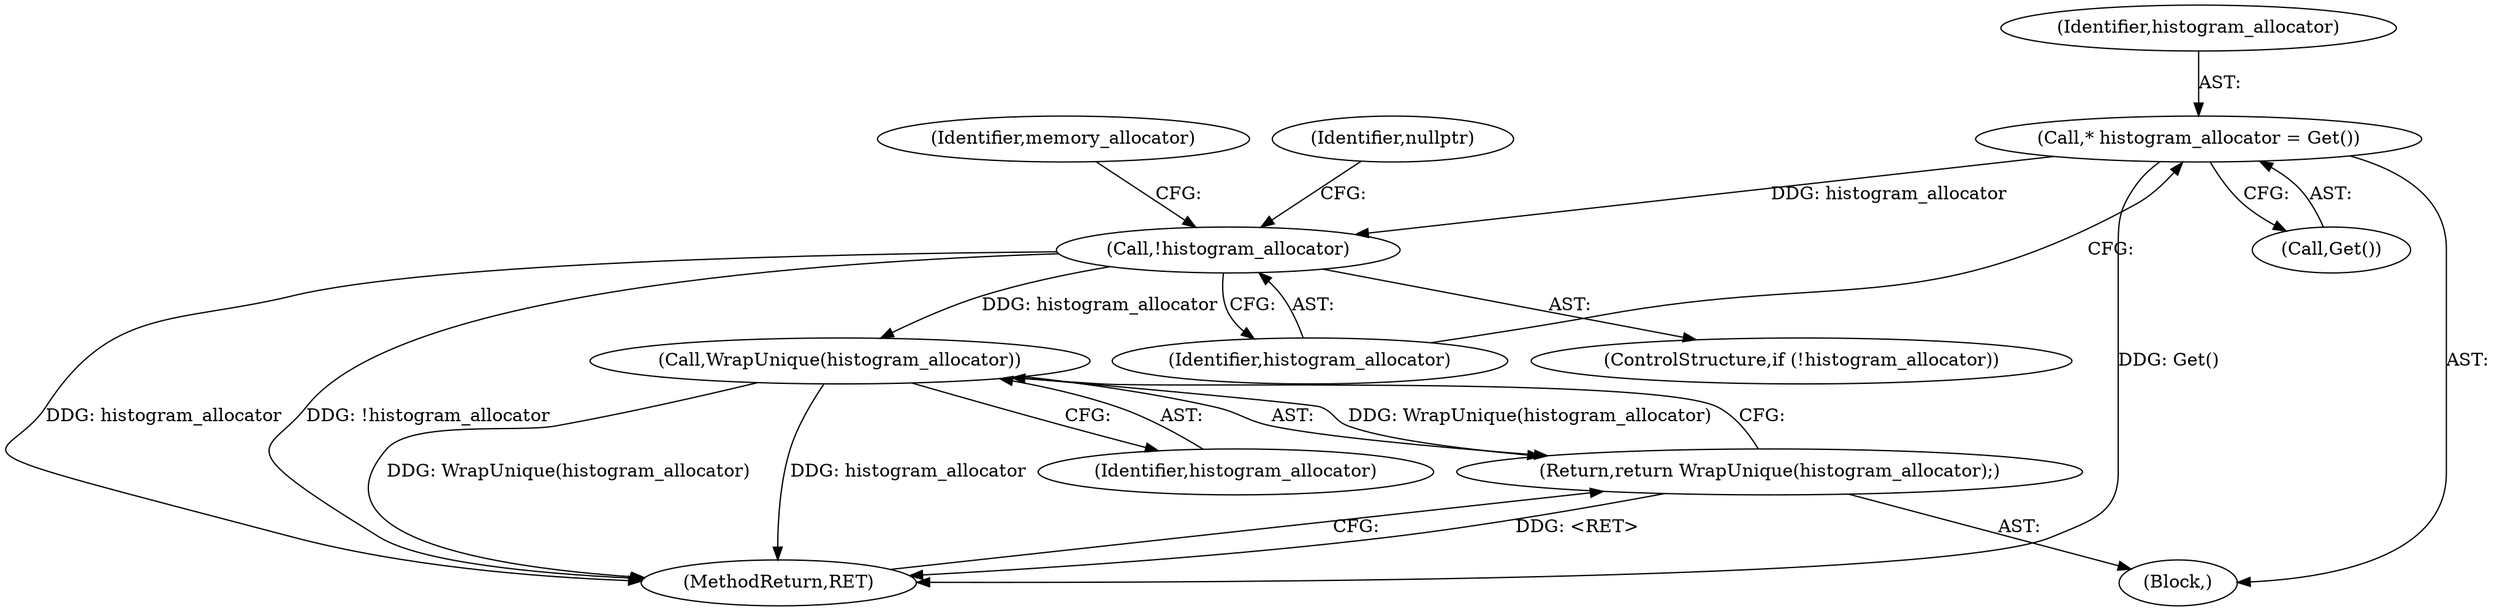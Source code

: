 digraph "0_Chrome_3f38b2253b19f9f9595f79fb92bfb5077e7b1959_5@pointer" {
"1000127" [label="(Call,WrapUnique(histogram_allocator))"];
"1000107" [label="(Call,!histogram_allocator)"];
"1000103" [label="(Call,* histogram_allocator = Get())"];
"1000126" [label="(Return,return WrapUnique(histogram_allocator);)"];
"1000113" [label="(Identifier,memory_allocator)"];
"1000107" [label="(Call,!histogram_allocator)"];
"1000103" [label="(Call,* histogram_allocator = Get())"];
"1000128" [label="(Identifier,histogram_allocator)"];
"1000106" [label="(ControlStructure,if (!histogram_allocator))"];
"1000110" [label="(Identifier,nullptr)"];
"1000101" [label="(Block,)"];
"1000105" [label="(Call,Get())"];
"1000104" [label="(Identifier,histogram_allocator)"];
"1000129" [label="(MethodReturn,RET)"];
"1000108" [label="(Identifier,histogram_allocator)"];
"1000127" [label="(Call,WrapUnique(histogram_allocator))"];
"1000126" [label="(Return,return WrapUnique(histogram_allocator);)"];
"1000127" -> "1000126"  [label="AST: "];
"1000127" -> "1000128"  [label="CFG: "];
"1000128" -> "1000127"  [label="AST: "];
"1000126" -> "1000127"  [label="CFG: "];
"1000127" -> "1000129"  [label="DDG: WrapUnique(histogram_allocator)"];
"1000127" -> "1000129"  [label="DDG: histogram_allocator"];
"1000127" -> "1000126"  [label="DDG: WrapUnique(histogram_allocator)"];
"1000107" -> "1000127"  [label="DDG: histogram_allocator"];
"1000107" -> "1000106"  [label="AST: "];
"1000107" -> "1000108"  [label="CFG: "];
"1000108" -> "1000107"  [label="AST: "];
"1000110" -> "1000107"  [label="CFG: "];
"1000113" -> "1000107"  [label="CFG: "];
"1000107" -> "1000129"  [label="DDG: histogram_allocator"];
"1000107" -> "1000129"  [label="DDG: !histogram_allocator"];
"1000103" -> "1000107"  [label="DDG: histogram_allocator"];
"1000103" -> "1000101"  [label="AST: "];
"1000103" -> "1000105"  [label="CFG: "];
"1000104" -> "1000103"  [label="AST: "];
"1000105" -> "1000103"  [label="AST: "];
"1000108" -> "1000103"  [label="CFG: "];
"1000103" -> "1000129"  [label="DDG: Get()"];
"1000126" -> "1000101"  [label="AST: "];
"1000129" -> "1000126"  [label="CFG: "];
"1000126" -> "1000129"  [label="DDG: <RET>"];
}

